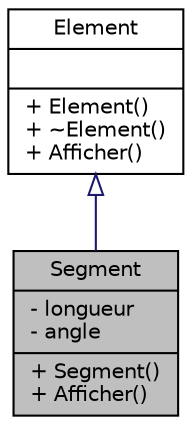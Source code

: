 digraph "Segment"
{
  edge [fontname="Helvetica",fontsize="10",labelfontname="Helvetica",labelfontsize="10"];
  node [fontname="Helvetica",fontsize="10",shape=record];
  Node0 [label="{Segment\n|- longueur\l- angle\l|+ Segment()\l+ Afficher()\l}",height=0.2,width=0.4,color="black", fillcolor="grey75", style="filled", fontcolor="black"];
  Node1 -> Node0 [dir="back",color="midnightblue",fontsize="10",style="solid",arrowtail="onormal",fontname="Helvetica"];
  Node1 [label="{Element\n||+ Element()\l+ ~Element()\l+ Afficher()\l}",height=0.2,width=0.4,color="black", fillcolor="white", style="filled",URL="$class_element.html"];
}
